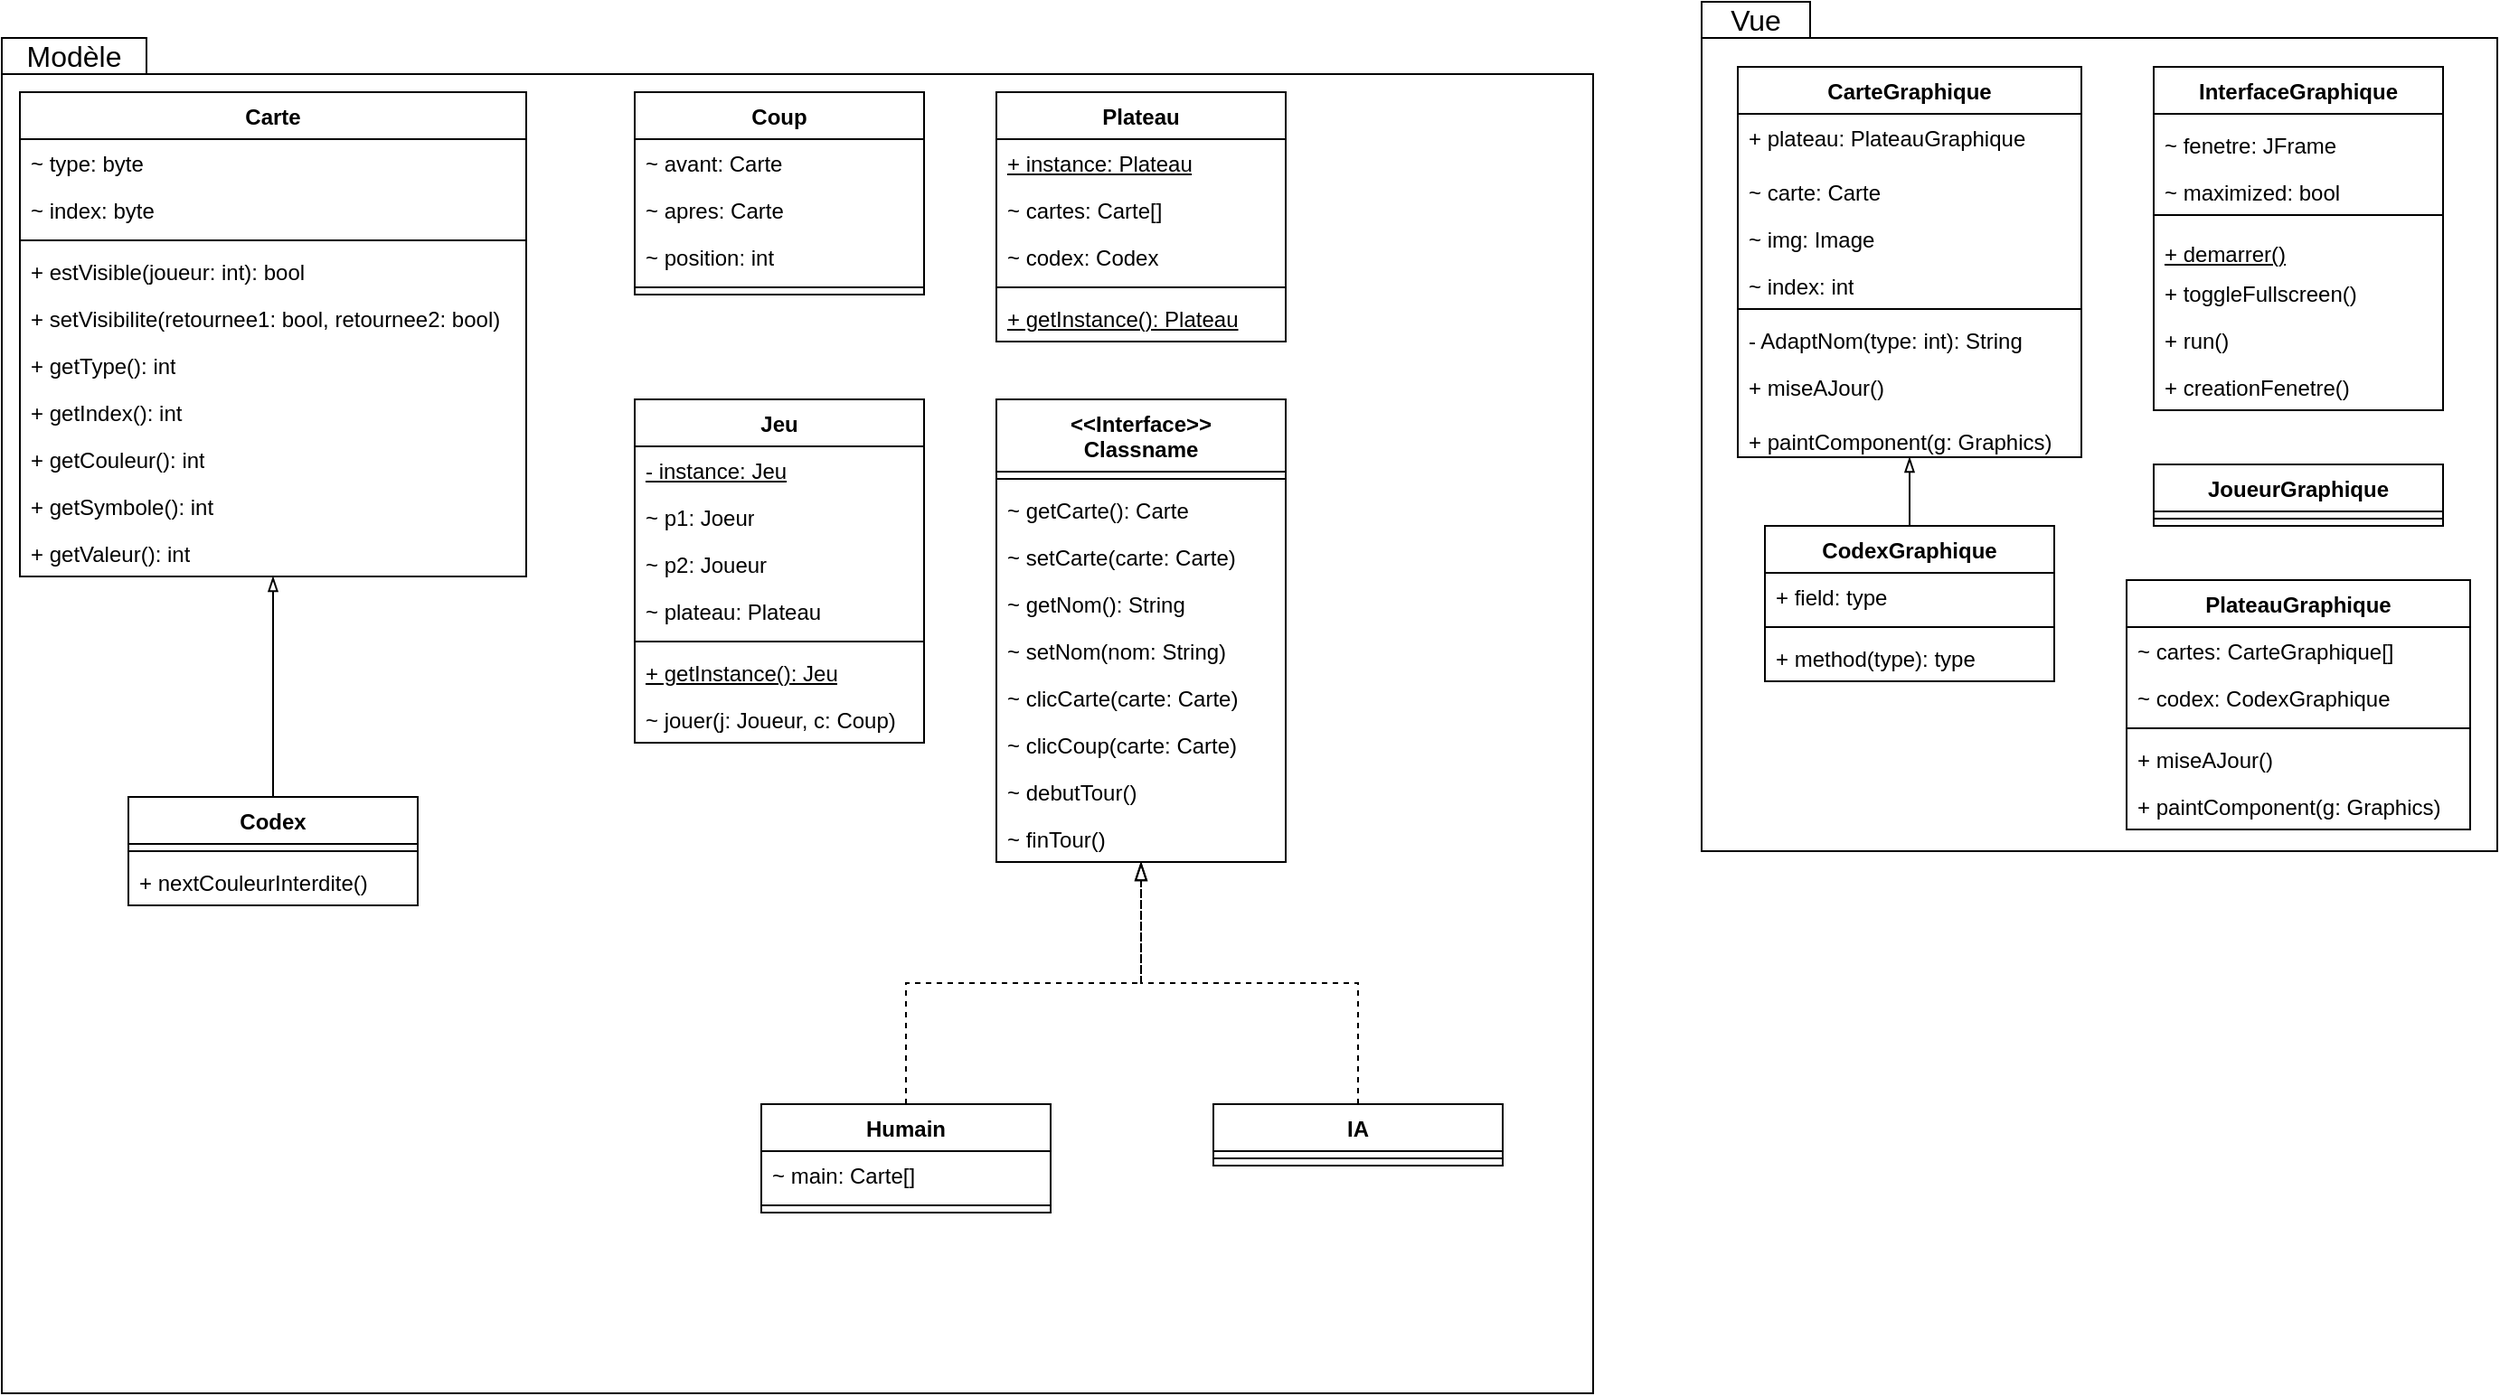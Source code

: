 <mxfile version="21.2.3" type="github">
  <diagram name="Page-1" id="1HbfWdMqZ3wzKddfxGka">
    <mxGraphModel dx="1980" dy="1840" grid="1" gridSize="10" guides="1" tooltips="1" connect="1" arrows="1" fold="1" page="1" pageScale="1" pageWidth="1654" pageHeight="1169" math="0" shadow="0">
      <root>
        <mxCell id="0" />
        <mxCell id="1" parent="0" />
        <mxCell id="q95tNT6rRVGAAozRAc9i-60" value="" style="shape=folder;fontStyle=1;spacingTop=10;tabWidth=80;tabHeight=20;tabPosition=left;html=1;whiteSpace=wrap;fontSize=16;" vertex="1" parent="1">
          <mxGeometry x="230" y="70" width="880" height="750" as="geometry" />
        </mxCell>
        <mxCell id="q95tNT6rRVGAAozRAc9i-31" value="" style="shape=folder;fontStyle=1;spacingTop=10;tabWidth=60;tabHeight=20;tabPosition=left;html=1;whiteSpace=wrap;align=center;container=0;movable=1;resizable=1;rotatable=1;deletable=1;editable=1;locked=0;connectable=1;" vertex="1" parent="1">
          <mxGeometry x="1170" y="50" width="440" height="470" as="geometry" />
        </mxCell>
        <mxCell id="q95tNT6rRVGAAozRAc9i-32" value="Vue" style="text;html=1;strokeColor=none;fillColor=none;align=center;verticalAlign=middle;whiteSpace=wrap;rounded=0;fontSize=16;movable=1;resizable=1;rotatable=1;deletable=1;editable=1;locked=0;connectable=1;" vertex="1" parent="1">
          <mxGeometry x="1170" y="50" width="60" height="20" as="geometry" />
        </mxCell>
        <mxCell id="q95tNT6rRVGAAozRAc9i-1" value="Carte" style="swimlane;fontStyle=1;align=center;verticalAlign=top;childLayout=stackLayout;horizontal=1;startSize=26;horizontalStack=0;resizeParent=1;resizeParentMax=0;resizeLast=0;collapsible=1;marginBottom=0;whiteSpace=wrap;html=1;" vertex="1" parent="1">
          <mxGeometry x="240" y="100" width="280" height="268" as="geometry" />
        </mxCell>
        <mxCell id="q95tNT6rRVGAAozRAc9i-2" value="~ type: byte" style="text;strokeColor=none;fillColor=none;align=left;verticalAlign=top;spacingLeft=4;spacingRight=4;overflow=hidden;rotatable=0;points=[[0,0.5],[1,0.5]];portConstraint=eastwest;whiteSpace=wrap;html=1;" vertex="1" parent="q95tNT6rRVGAAozRAc9i-1">
          <mxGeometry y="26" width="280" height="26" as="geometry" />
        </mxCell>
        <mxCell id="q95tNT6rRVGAAozRAc9i-74" value="~ index: byte" style="text;strokeColor=none;fillColor=none;align=left;verticalAlign=top;spacingLeft=4;spacingRight=4;overflow=hidden;rotatable=0;points=[[0,0.5],[1,0.5]];portConstraint=eastwest;whiteSpace=wrap;html=1;fontSize=12;" vertex="1" parent="q95tNT6rRVGAAozRAc9i-1">
          <mxGeometry y="52" width="280" height="26" as="geometry" />
        </mxCell>
        <mxCell id="q95tNT6rRVGAAozRAc9i-3" value="" style="line;strokeWidth=1;fillColor=none;align=left;verticalAlign=middle;spacingTop=-1;spacingLeft=3;spacingRight=3;rotatable=0;labelPosition=right;points=[];portConstraint=eastwest;strokeColor=inherit;" vertex="1" parent="q95tNT6rRVGAAozRAc9i-1">
          <mxGeometry y="78" width="280" height="8" as="geometry" />
        </mxCell>
        <mxCell id="q95tNT6rRVGAAozRAc9i-4" value="+ estVisible(joueur: int): bool" style="text;strokeColor=none;fillColor=none;align=left;verticalAlign=top;spacingLeft=4;spacingRight=4;overflow=hidden;rotatable=0;points=[[0,0.5],[1,0.5]];portConstraint=eastwest;whiteSpace=wrap;html=1;" vertex="1" parent="q95tNT6rRVGAAozRAc9i-1">
          <mxGeometry y="86" width="280" height="26" as="geometry" />
        </mxCell>
        <mxCell id="q95tNT6rRVGAAozRAc9i-75" value="+ setVisibilite(retournee1: bool, retournee2: bool)" style="text;strokeColor=none;fillColor=none;align=left;verticalAlign=top;spacingLeft=4;spacingRight=4;overflow=hidden;rotatable=0;points=[[0,0.5],[1,0.5]];portConstraint=eastwest;whiteSpace=wrap;html=1;fontSize=12;" vertex="1" parent="q95tNT6rRVGAAozRAc9i-1">
          <mxGeometry y="112" width="280" height="26" as="geometry" />
        </mxCell>
        <mxCell id="q95tNT6rRVGAAozRAc9i-76" value="+ getType(): int" style="text;strokeColor=none;fillColor=none;align=left;verticalAlign=top;spacingLeft=4;spacingRight=4;overflow=hidden;rotatable=0;points=[[0,0.5],[1,0.5]];portConstraint=eastwest;whiteSpace=wrap;html=1;fontSize=12;" vertex="1" parent="q95tNT6rRVGAAozRAc9i-1">
          <mxGeometry y="138" width="280" height="26" as="geometry" />
        </mxCell>
        <mxCell id="q95tNT6rRVGAAozRAc9i-77" value="+ getIndex(): int" style="text;strokeColor=none;fillColor=none;align=left;verticalAlign=top;spacingLeft=4;spacingRight=4;overflow=hidden;rotatable=0;points=[[0,0.5],[1,0.5]];portConstraint=eastwest;whiteSpace=wrap;html=1;fontSize=12;" vertex="1" parent="q95tNT6rRVGAAozRAc9i-1">
          <mxGeometry y="164" width="280" height="26" as="geometry" />
        </mxCell>
        <mxCell id="q95tNT6rRVGAAozRAc9i-78" value="+ getCouleur(): int" style="text;strokeColor=none;fillColor=none;align=left;verticalAlign=top;spacingLeft=4;spacingRight=4;overflow=hidden;rotatable=0;points=[[0,0.5],[1,0.5]];portConstraint=eastwest;whiteSpace=wrap;html=1;fontSize=12;" vertex="1" parent="q95tNT6rRVGAAozRAc9i-1">
          <mxGeometry y="190" width="280" height="26" as="geometry" />
        </mxCell>
        <mxCell id="q95tNT6rRVGAAozRAc9i-79" value="+ getSymbole(): int" style="text;strokeColor=none;fillColor=none;align=left;verticalAlign=top;spacingLeft=4;spacingRight=4;overflow=hidden;rotatable=0;points=[[0,0.5],[1,0.5]];portConstraint=eastwest;whiteSpace=wrap;html=1;fontSize=12;" vertex="1" parent="q95tNT6rRVGAAozRAc9i-1">
          <mxGeometry y="216" width="280" height="26" as="geometry" />
        </mxCell>
        <mxCell id="q95tNT6rRVGAAozRAc9i-80" value="+ getValeur(): int" style="text;strokeColor=none;fillColor=none;align=left;verticalAlign=top;spacingLeft=4;spacingRight=4;overflow=hidden;rotatable=0;points=[[0,0.5],[1,0.5]];portConstraint=eastwest;whiteSpace=wrap;html=1;fontSize=12;" vertex="1" parent="q95tNT6rRVGAAozRAc9i-1">
          <mxGeometry y="242" width="280" height="26" as="geometry" />
        </mxCell>
        <mxCell id="q95tNT6rRVGAAozRAc9i-9" style="edgeStyle=orthogonalEdgeStyle;rounded=0;orthogonalLoop=1;jettySize=auto;html=1;exitX=0.5;exitY=0;exitDx=0;exitDy=0;endArrow=blockThin;endFill=0;" edge="1" parent="1" source="q95tNT6rRVGAAozRAc9i-5" target="q95tNT6rRVGAAozRAc9i-1">
          <mxGeometry relative="1" as="geometry" />
        </mxCell>
        <mxCell id="q95tNT6rRVGAAozRAc9i-5" value="Codex" style="swimlane;fontStyle=1;align=center;verticalAlign=top;childLayout=stackLayout;horizontal=1;startSize=26;horizontalStack=0;resizeParent=1;resizeParentMax=0;resizeLast=0;collapsible=1;marginBottom=0;whiteSpace=wrap;html=1;" vertex="1" parent="1">
          <mxGeometry x="300" y="490" width="160" height="60" as="geometry" />
        </mxCell>
        <mxCell id="q95tNT6rRVGAAozRAc9i-7" value="" style="line;strokeWidth=1;fillColor=none;align=left;verticalAlign=middle;spacingTop=-1;spacingLeft=3;spacingRight=3;rotatable=0;labelPosition=right;points=[];portConstraint=eastwest;strokeColor=inherit;" vertex="1" parent="q95tNT6rRVGAAozRAc9i-5">
          <mxGeometry y="26" width="160" height="8" as="geometry" />
        </mxCell>
        <mxCell id="q95tNT6rRVGAAozRAc9i-8" value="+ nextCouleurInterdite()" style="text;strokeColor=none;fillColor=none;align=left;verticalAlign=top;spacingLeft=4;spacingRight=4;overflow=hidden;rotatable=0;points=[[0,0.5],[1,0.5]];portConstraint=eastwest;whiteSpace=wrap;html=1;" vertex="1" parent="q95tNT6rRVGAAozRAc9i-5">
          <mxGeometry y="34" width="160" height="26" as="geometry" />
        </mxCell>
        <mxCell id="q95tNT6rRVGAAozRAc9i-19" value="Coup" style="swimlane;fontStyle=1;align=center;verticalAlign=top;childLayout=stackLayout;horizontal=1;startSize=26;horizontalStack=0;resizeParent=1;resizeParentMax=0;resizeLast=0;collapsible=1;marginBottom=0;whiteSpace=wrap;html=1;" vertex="1" parent="1">
          <mxGeometry x="580" y="100" width="160" height="112" as="geometry" />
        </mxCell>
        <mxCell id="q95tNT6rRVGAAozRAc9i-20" value="~ avant: Carte" style="text;strokeColor=none;fillColor=none;align=left;verticalAlign=top;spacingLeft=4;spacingRight=4;overflow=hidden;rotatable=0;points=[[0,0.5],[1,0.5]];portConstraint=eastwest;whiteSpace=wrap;html=1;" vertex="1" parent="q95tNT6rRVGAAozRAc9i-19">
          <mxGeometry y="26" width="160" height="26" as="geometry" />
        </mxCell>
        <mxCell id="q95tNT6rRVGAAozRAc9i-81" value="~ apres: Carte" style="text;strokeColor=none;fillColor=none;align=left;verticalAlign=top;spacingLeft=4;spacingRight=4;overflow=hidden;rotatable=0;points=[[0,0.5],[1,0.5]];portConstraint=eastwest;whiteSpace=wrap;html=1;fontSize=12;" vertex="1" parent="q95tNT6rRVGAAozRAc9i-19">
          <mxGeometry y="52" width="160" height="26" as="geometry" />
        </mxCell>
        <mxCell id="q95tNT6rRVGAAozRAc9i-82" value="~ position: int" style="text;strokeColor=none;fillColor=none;align=left;verticalAlign=top;spacingLeft=4;spacingRight=4;overflow=hidden;rotatable=0;points=[[0,0.5],[1,0.5]];portConstraint=eastwest;whiteSpace=wrap;html=1;fontSize=12;" vertex="1" parent="q95tNT6rRVGAAozRAc9i-19">
          <mxGeometry y="78" width="160" height="26" as="geometry" />
        </mxCell>
        <mxCell id="q95tNT6rRVGAAozRAc9i-21" value="" style="line;strokeWidth=1;fillColor=none;align=left;verticalAlign=middle;spacingTop=-1;spacingLeft=3;spacingRight=3;rotatable=0;labelPosition=right;points=[];portConstraint=eastwest;strokeColor=inherit;" vertex="1" parent="q95tNT6rRVGAAozRAc9i-19">
          <mxGeometry y="104" width="160" height="8" as="geometry" />
        </mxCell>
        <mxCell id="q95tNT6rRVGAAozRAc9i-23" value="Plateau" style="swimlane;fontStyle=1;align=center;verticalAlign=top;childLayout=stackLayout;horizontal=1;startSize=26;horizontalStack=0;resizeParent=1;resizeParentMax=0;resizeLast=0;collapsible=1;marginBottom=0;whiteSpace=wrap;html=1;" vertex="1" parent="1">
          <mxGeometry x="780" y="100" width="160" height="138" as="geometry" />
        </mxCell>
        <mxCell id="q95tNT6rRVGAAozRAc9i-24" value="&lt;u&gt;+ instance: Plateau&lt;/u&gt;" style="text;strokeColor=none;fillColor=none;align=left;verticalAlign=top;spacingLeft=4;spacingRight=4;overflow=hidden;rotatable=0;points=[[0,0.5],[1,0.5]];portConstraint=eastwest;whiteSpace=wrap;html=1;" vertex="1" parent="q95tNT6rRVGAAozRAc9i-23">
          <mxGeometry y="26" width="160" height="26" as="geometry" />
        </mxCell>
        <mxCell id="q95tNT6rRVGAAozRAc9i-88" value="~ cartes: Carte[]" style="text;strokeColor=none;fillColor=none;align=left;verticalAlign=top;spacingLeft=4;spacingRight=4;overflow=hidden;rotatable=0;points=[[0,0.5],[1,0.5]];portConstraint=eastwest;whiteSpace=wrap;html=1;fontSize=12;" vertex="1" parent="q95tNT6rRVGAAozRAc9i-23">
          <mxGeometry y="52" width="160" height="26" as="geometry" />
        </mxCell>
        <mxCell id="q95tNT6rRVGAAozRAc9i-87" value="~ codex: Codex" style="text;strokeColor=none;fillColor=none;align=left;verticalAlign=top;spacingLeft=4;spacingRight=4;overflow=hidden;rotatable=0;points=[[0,0.5],[1,0.5]];portConstraint=eastwest;whiteSpace=wrap;html=1;fontSize=12;" vertex="1" parent="q95tNT6rRVGAAozRAc9i-23">
          <mxGeometry y="78" width="160" height="26" as="geometry" />
        </mxCell>
        <mxCell id="q95tNT6rRVGAAozRAc9i-25" value="" style="line;strokeWidth=1;fillColor=none;align=left;verticalAlign=middle;spacingTop=-1;spacingLeft=3;spacingRight=3;rotatable=0;labelPosition=right;points=[];portConstraint=eastwest;strokeColor=inherit;" vertex="1" parent="q95tNT6rRVGAAozRAc9i-23">
          <mxGeometry y="104" width="160" height="8" as="geometry" />
        </mxCell>
        <mxCell id="q95tNT6rRVGAAozRAc9i-26" value="&lt;u&gt;+ getInstance(): Plateau&lt;/u&gt;" style="text;strokeColor=none;fillColor=none;align=left;verticalAlign=top;spacingLeft=4;spacingRight=4;overflow=hidden;rotatable=0;points=[[0,0.5],[1,0.5]];portConstraint=eastwest;whiteSpace=wrap;html=1;" vertex="1" parent="q95tNT6rRVGAAozRAc9i-23">
          <mxGeometry y="112" width="160" height="26" as="geometry" />
        </mxCell>
        <mxCell id="q95tNT6rRVGAAozRAc9i-27" value="Jeu" style="swimlane;fontStyle=1;align=center;verticalAlign=top;childLayout=stackLayout;horizontal=1;startSize=26;horizontalStack=0;resizeParent=1;resizeParentMax=0;resizeLast=0;collapsible=1;marginBottom=0;whiteSpace=wrap;html=1;" vertex="1" parent="1">
          <mxGeometry x="580" y="270" width="160" height="190" as="geometry" />
        </mxCell>
        <mxCell id="q95tNT6rRVGAAozRAc9i-28" value="&lt;u&gt;- instance: Jeu&lt;/u&gt;" style="text;strokeColor=none;fillColor=none;align=left;verticalAlign=top;spacingLeft=4;spacingRight=4;overflow=hidden;rotatable=0;points=[[0,0.5],[1,0.5]];portConstraint=eastwest;whiteSpace=wrap;html=1;" vertex="1" parent="q95tNT6rRVGAAozRAc9i-27">
          <mxGeometry y="26" width="160" height="26" as="geometry" />
        </mxCell>
        <mxCell id="q95tNT6rRVGAAozRAc9i-83" value="~ p1: Joeur" style="text;strokeColor=none;fillColor=none;align=left;verticalAlign=top;spacingLeft=4;spacingRight=4;overflow=hidden;rotatable=0;points=[[0,0.5],[1,0.5]];portConstraint=eastwest;whiteSpace=wrap;html=1;fontSize=12;" vertex="1" parent="q95tNT6rRVGAAozRAc9i-27">
          <mxGeometry y="52" width="160" height="26" as="geometry" />
        </mxCell>
        <mxCell id="q95tNT6rRVGAAozRAc9i-86" value="~ p2: Joueur" style="text;strokeColor=none;fillColor=none;align=left;verticalAlign=top;spacingLeft=4;spacingRight=4;overflow=hidden;rotatable=0;points=[[0,0.5],[1,0.5]];portConstraint=eastwest;whiteSpace=wrap;html=1;fontSize=12;" vertex="1" parent="q95tNT6rRVGAAozRAc9i-27">
          <mxGeometry y="78" width="160" height="26" as="geometry" />
        </mxCell>
        <mxCell id="q95tNT6rRVGAAozRAc9i-84" value="~ plateau: Plateau" style="text;strokeColor=none;fillColor=none;align=left;verticalAlign=top;spacingLeft=4;spacingRight=4;overflow=hidden;rotatable=0;points=[[0,0.5],[1,0.5]];portConstraint=eastwest;whiteSpace=wrap;html=1;fontSize=12;" vertex="1" parent="q95tNT6rRVGAAozRAc9i-27">
          <mxGeometry y="104" width="160" height="26" as="geometry" />
        </mxCell>
        <mxCell id="q95tNT6rRVGAAozRAc9i-29" value="" style="line;strokeWidth=1;fillColor=none;align=left;verticalAlign=middle;spacingTop=-1;spacingLeft=3;spacingRight=3;rotatable=0;labelPosition=right;points=[];portConstraint=eastwest;strokeColor=inherit;" vertex="1" parent="q95tNT6rRVGAAozRAc9i-27">
          <mxGeometry y="130" width="160" height="8" as="geometry" />
        </mxCell>
        <mxCell id="q95tNT6rRVGAAozRAc9i-30" value="&lt;u&gt;+ getInstance(): Jeu&lt;/u&gt;" style="text;strokeColor=none;fillColor=none;align=left;verticalAlign=top;spacingLeft=4;spacingRight=4;overflow=hidden;rotatable=0;points=[[0,0.5],[1,0.5]];portConstraint=eastwest;whiteSpace=wrap;html=1;" vertex="1" parent="q95tNT6rRVGAAozRAc9i-27">
          <mxGeometry y="138" width="160" height="26" as="geometry" />
        </mxCell>
        <mxCell id="q95tNT6rRVGAAozRAc9i-85" value="~ jouer(j: Joueur, c: Coup)" style="text;strokeColor=none;fillColor=none;align=left;verticalAlign=top;spacingLeft=4;spacingRight=4;overflow=hidden;rotatable=0;points=[[0,0.5],[1,0.5]];portConstraint=eastwest;whiteSpace=wrap;html=1;fontSize=12;" vertex="1" parent="q95tNT6rRVGAAozRAc9i-27">
          <mxGeometry y="164" width="160" height="26" as="geometry" />
        </mxCell>
        <mxCell id="q95tNT6rRVGAAozRAc9i-10" value="CarteGraphique" style="swimlane;fontStyle=1;align=center;verticalAlign=top;childLayout=stackLayout;horizontal=1;startSize=26;horizontalStack=0;resizeParent=1;resizeParentMax=0;resizeLast=0;collapsible=1;marginBottom=0;whiteSpace=wrap;html=1;" vertex="1" parent="1">
          <mxGeometry x="1190" y="86" width="190" height="216" as="geometry">
            <mxRectangle x="760" y="406" width="130" height="30" as="alternateBounds" />
          </mxGeometry>
        </mxCell>
        <mxCell id="q95tNT6rRVGAAozRAc9i-11" value="+ plateau: PlateauGraphique" style="text;strokeColor=none;fillColor=none;align=left;verticalAlign=top;spacingLeft=4;spacingRight=4;overflow=hidden;rotatable=0;points=[[0,0.5],[1,0.5]];portConstraint=eastwest;whiteSpace=wrap;html=1;" vertex="1" parent="q95tNT6rRVGAAozRAc9i-10">
          <mxGeometry y="26" width="190" height="26" as="geometry" />
        </mxCell>
        <mxCell id="q95tNT6rRVGAAozRAc9i-37" value="&lt;font style=&quot;font-size: 12px;&quot;&gt;~ carte: Carte&lt;/font&gt;" style="text;strokeColor=none;fillColor=none;align=left;verticalAlign=top;spacingLeft=4;spacingRight=4;overflow=hidden;rotatable=0;points=[[0,0.5],[1,0.5]];portConstraint=eastwest;whiteSpace=wrap;html=1;fontSize=16;" vertex="1" parent="q95tNT6rRVGAAozRAc9i-10">
          <mxGeometry y="52" width="190" height="26" as="geometry" />
        </mxCell>
        <mxCell id="q95tNT6rRVGAAozRAc9i-38" value="&lt;font style=&quot;font-size: 12px;&quot;&gt;~ img: Image&lt;/font&gt;" style="text;strokeColor=none;fillColor=none;align=left;verticalAlign=top;spacingLeft=4;spacingRight=4;overflow=hidden;rotatable=0;points=[[0,0.5],[1,0.5]];portConstraint=eastwest;whiteSpace=wrap;html=1;fontSize=16;" vertex="1" parent="q95tNT6rRVGAAozRAc9i-10">
          <mxGeometry y="78" width="190" height="26" as="geometry" />
        </mxCell>
        <mxCell id="q95tNT6rRVGAAozRAc9i-39" value="&lt;font style=&quot;font-size: 12px;&quot;&gt;~ index: int&lt;/font&gt;" style="text;strokeColor=none;fillColor=none;align=left;verticalAlign=top;spacingLeft=4;spacingRight=4;overflow=hidden;rotatable=0;points=[[0,0.5],[1,0.5]];portConstraint=eastwest;whiteSpace=wrap;html=1;fontSize=16;" vertex="1" parent="q95tNT6rRVGAAozRAc9i-10">
          <mxGeometry y="104" width="190" height="26" as="geometry" />
        </mxCell>
        <mxCell id="q95tNT6rRVGAAozRAc9i-12" value="" style="line;strokeWidth=1;fillColor=none;align=left;verticalAlign=middle;spacingTop=-1;spacingLeft=3;spacingRight=3;rotatable=0;labelPosition=right;points=[];portConstraint=eastwest;strokeColor=inherit;" vertex="1" parent="q95tNT6rRVGAAozRAc9i-10">
          <mxGeometry y="130" width="190" height="8" as="geometry" />
        </mxCell>
        <mxCell id="q95tNT6rRVGAAozRAc9i-13" value="- AdaptNom(type: int): String" style="text;strokeColor=none;fillColor=none;align=left;verticalAlign=top;spacingLeft=4;spacingRight=4;overflow=hidden;rotatable=0;points=[[0,0.5],[1,0.5]];portConstraint=eastwest;whiteSpace=wrap;html=1;" vertex="1" parent="q95tNT6rRVGAAozRAc9i-10">
          <mxGeometry y="138" width="190" height="26" as="geometry" />
        </mxCell>
        <mxCell id="q95tNT6rRVGAAozRAc9i-40" value="+ miseAJour()" style="text;strokeColor=none;fillColor=none;align=left;verticalAlign=top;spacingLeft=4;spacingRight=4;overflow=hidden;rotatable=0;points=[[0,0.5],[1,0.5]];portConstraint=eastwest;whiteSpace=wrap;html=1;" vertex="1" parent="q95tNT6rRVGAAozRAc9i-10">
          <mxGeometry y="164" width="190" height="26" as="geometry" />
        </mxCell>
        <mxCell id="q95tNT6rRVGAAozRAc9i-41" value="&lt;font style=&quot;font-size: 12px;&quot;&gt;+ paintComponent(g: Graphics)&lt;/font&gt;" style="text;strokeColor=none;fillColor=none;align=left;verticalAlign=top;spacingLeft=4;spacingRight=4;overflow=hidden;rotatable=0;points=[[0,0.5],[1,0.5]];portConstraint=eastwest;whiteSpace=wrap;html=1;fontSize=16;" vertex="1" parent="q95tNT6rRVGAAozRAc9i-10">
          <mxGeometry y="190" width="190" height="26" as="geometry" />
        </mxCell>
        <mxCell id="q95tNT6rRVGAAozRAc9i-18" style="edgeStyle=orthogonalEdgeStyle;rounded=0;orthogonalLoop=1;jettySize=auto;html=1;exitX=0.5;exitY=0;exitDx=0;exitDy=0;endArrow=blockThin;endFill=0;" edge="1" parent="1" source="q95tNT6rRVGAAozRAc9i-14" target="q95tNT6rRVGAAozRAc9i-10">
          <mxGeometry relative="1" as="geometry" />
        </mxCell>
        <mxCell id="q95tNT6rRVGAAozRAc9i-14" value="CodexGraphique" style="swimlane;fontStyle=1;align=center;verticalAlign=top;childLayout=stackLayout;horizontal=1;startSize=26;horizontalStack=0;resizeParent=1;resizeParentMax=0;resizeLast=0;collapsible=1;marginBottom=0;whiteSpace=wrap;html=1;" vertex="1" parent="1">
          <mxGeometry x="1205" y="340" width="160" height="86" as="geometry" />
        </mxCell>
        <mxCell id="q95tNT6rRVGAAozRAc9i-15" value="+ field: type" style="text;strokeColor=none;fillColor=none;align=left;verticalAlign=top;spacingLeft=4;spacingRight=4;overflow=hidden;rotatable=0;points=[[0,0.5],[1,0.5]];portConstraint=eastwest;whiteSpace=wrap;html=1;" vertex="1" parent="q95tNT6rRVGAAozRAc9i-14">
          <mxGeometry y="26" width="160" height="26" as="geometry" />
        </mxCell>
        <mxCell id="q95tNT6rRVGAAozRAc9i-16" value="" style="line;strokeWidth=1;fillColor=none;align=left;verticalAlign=middle;spacingTop=-1;spacingLeft=3;spacingRight=3;rotatable=0;labelPosition=right;points=[];portConstraint=eastwest;strokeColor=inherit;" vertex="1" parent="q95tNT6rRVGAAozRAc9i-14">
          <mxGeometry y="52" width="160" height="8" as="geometry" />
        </mxCell>
        <mxCell id="q95tNT6rRVGAAozRAc9i-17" value="+ method(type): type" style="text;strokeColor=none;fillColor=none;align=left;verticalAlign=top;spacingLeft=4;spacingRight=4;overflow=hidden;rotatable=0;points=[[0,0.5],[1,0.5]];portConstraint=eastwest;whiteSpace=wrap;html=1;" vertex="1" parent="q95tNT6rRVGAAozRAc9i-14">
          <mxGeometry y="60" width="160" height="26" as="geometry" />
        </mxCell>
        <mxCell id="q95tNT6rRVGAAozRAc9i-42" value="&lt;font style=&quot;font-size: 12px;&quot;&gt;InterfaceGraphique&lt;/font&gt;" style="swimlane;fontStyle=1;align=center;verticalAlign=top;childLayout=stackLayout;horizontal=1;startSize=26;horizontalStack=0;resizeParent=1;resizeParentMax=0;resizeLast=0;collapsible=1;marginBottom=0;whiteSpace=wrap;html=1;fontSize=12;" vertex="1" parent="1">
          <mxGeometry x="1420" y="86" width="160" height="190" as="geometry" />
        </mxCell>
        <mxCell id="q95tNT6rRVGAAozRAc9i-46" value="&lt;font style=&quot;font-size: 12px;&quot;&gt;~ fenetre: JFrame&lt;/font&gt;" style="text;strokeColor=none;fillColor=none;align=left;verticalAlign=top;spacingLeft=4;spacingRight=4;overflow=hidden;rotatable=0;points=[[0,0.5],[1,0.5]];portConstraint=eastwest;whiteSpace=wrap;html=1;fontSize=16;" vertex="1" parent="q95tNT6rRVGAAozRAc9i-42">
          <mxGeometry y="26" width="160" height="26" as="geometry" />
        </mxCell>
        <mxCell id="q95tNT6rRVGAAozRAc9i-43" value="&lt;font style=&quot;font-size: 12px;&quot;&gt;~ maximized: bool&lt;/font&gt;" style="text;strokeColor=none;fillColor=none;align=left;verticalAlign=top;spacingLeft=4;spacingRight=4;overflow=hidden;rotatable=0;points=[[0,0.5],[1,0.5]];portConstraint=eastwest;whiteSpace=wrap;html=1;fontSize=16;" vertex="1" parent="q95tNT6rRVGAAozRAc9i-42">
          <mxGeometry y="52" width="160" height="26" as="geometry" />
        </mxCell>
        <mxCell id="q95tNT6rRVGAAozRAc9i-44" value="" style="line;strokeWidth=1;fillColor=none;align=left;verticalAlign=middle;spacingTop=-1;spacingLeft=3;spacingRight=3;rotatable=0;labelPosition=right;points=[];portConstraint=eastwest;strokeColor=inherit;fontSize=16;" vertex="1" parent="q95tNT6rRVGAAozRAc9i-42">
          <mxGeometry y="78" width="160" height="8" as="geometry" />
        </mxCell>
        <mxCell id="q95tNT6rRVGAAozRAc9i-45" value="&lt;font style=&quot;font-size: 12px;&quot;&gt;&lt;u&gt;+ demarrer()&lt;/u&gt;&lt;/font&gt;" style="text;strokeColor=none;fillColor=none;align=left;verticalAlign=top;spacingLeft=4;spacingRight=4;overflow=hidden;rotatable=0;points=[[0,0.5],[1,0.5]];portConstraint=eastwest;whiteSpace=wrap;html=1;fontSize=16;" vertex="1" parent="q95tNT6rRVGAAozRAc9i-42">
          <mxGeometry y="86" width="160" height="26" as="geometry" />
        </mxCell>
        <mxCell id="q95tNT6rRVGAAozRAc9i-48" value="+ toggleFullscreen()" style="text;strokeColor=none;fillColor=none;align=left;verticalAlign=top;spacingLeft=4;spacingRight=4;overflow=hidden;rotatable=0;points=[[0,0.5],[1,0.5]];portConstraint=eastwest;whiteSpace=wrap;html=1;fontSize=12;" vertex="1" parent="q95tNT6rRVGAAozRAc9i-42">
          <mxGeometry y="112" width="160" height="26" as="geometry" />
        </mxCell>
        <mxCell id="q95tNT6rRVGAAozRAc9i-47" value="+ run()" style="text;strokeColor=none;fillColor=none;align=left;verticalAlign=top;spacingLeft=4;spacingRight=4;overflow=hidden;rotatable=0;points=[[0,0.5],[1,0.5]];portConstraint=eastwest;whiteSpace=wrap;html=1;fontSize=12;" vertex="1" parent="q95tNT6rRVGAAozRAc9i-42">
          <mxGeometry y="138" width="160" height="26" as="geometry" />
        </mxCell>
        <mxCell id="q95tNT6rRVGAAozRAc9i-49" value="+ creationFenetre()" style="text;strokeColor=none;fillColor=none;align=left;verticalAlign=top;spacingLeft=4;spacingRight=4;overflow=hidden;rotatable=0;points=[[0,0.5],[1,0.5]];portConstraint=eastwest;whiteSpace=wrap;html=1;fontSize=12;" vertex="1" parent="q95tNT6rRVGAAozRAc9i-42">
          <mxGeometry y="164" width="160" height="26" as="geometry" />
        </mxCell>
        <mxCell id="q95tNT6rRVGAAozRAc9i-50" value="JoueurGraphique" style="swimlane;fontStyle=1;align=center;verticalAlign=top;childLayout=stackLayout;horizontal=1;startSize=26;horizontalStack=0;resizeParent=1;resizeParentMax=0;resizeLast=0;collapsible=1;marginBottom=0;whiteSpace=wrap;html=1;fontSize=12;" vertex="1" parent="1">
          <mxGeometry x="1420" y="306" width="160" height="34" as="geometry" />
        </mxCell>
        <mxCell id="q95tNT6rRVGAAozRAc9i-52" value="" style="line;strokeWidth=1;fillColor=none;align=left;verticalAlign=middle;spacingTop=-1;spacingLeft=3;spacingRight=3;rotatable=0;labelPosition=right;points=[];portConstraint=eastwest;strokeColor=inherit;fontSize=16;" vertex="1" parent="q95tNT6rRVGAAozRAc9i-50">
          <mxGeometry y="26" width="160" height="8" as="geometry" />
        </mxCell>
        <mxCell id="q95tNT6rRVGAAozRAc9i-54" value="PlateauGraphique" style="swimlane;fontStyle=1;align=center;verticalAlign=top;childLayout=stackLayout;horizontal=1;startSize=26;horizontalStack=0;resizeParent=1;resizeParentMax=0;resizeLast=0;collapsible=1;marginBottom=0;whiteSpace=wrap;html=1;fontSize=12;" vertex="1" parent="1">
          <mxGeometry x="1405" y="370" width="190" height="138" as="geometry" />
        </mxCell>
        <mxCell id="q95tNT6rRVGAAozRAc9i-58" value="~ cartes: CarteGraphique[]" style="text;strokeColor=none;fillColor=none;align=left;verticalAlign=top;spacingLeft=4;spacingRight=4;overflow=hidden;rotatable=0;points=[[0,0.5],[1,0.5]];portConstraint=eastwest;whiteSpace=wrap;html=1;fontSize=12;" vertex="1" parent="q95tNT6rRVGAAozRAc9i-54">
          <mxGeometry y="26" width="190" height="26" as="geometry" />
        </mxCell>
        <mxCell id="q95tNT6rRVGAAozRAc9i-55" value="~ codex: CodexGraphique" style="text;strokeColor=none;fillColor=none;align=left;verticalAlign=top;spacingLeft=4;spacingRight=4;overflow=hidden;rotatable=0;points=[[0,0.5],[1,0.5]];portConstraint=eastwest;whiteSpace=wrap;html=1;fontSize=12;" vertex="1" parent="q95tNT6rRVGAAozRAc9i-54">
          <mxGeometry y="52" width="190" height="26" as="geometry" />
        </mxCell>
        <mxCell id="q95tNT6rRVGAAozRAc9i-56" value="" style="line;strokeWidth=1;fillColor=none;align=left;verticalAlign=middle;spacingTop=-1;spacingLeft=3;spacingRight=3;rotatable=0;labelPosition=right;points=[];portConstraint=eastwest;strokeColor=inherit;fontSize=16;" vertex="1" parent="q95tNT6rRVGAAozRAc9i-54">
          <mxGeometry y="78" width="190" height="8" as="geometry" />
        </mxCell>
        <mxCell id="q95tNT6rRVGAAozRAc9i-57" value="+ miseAJour()" style="text;strokeColor=none;fillColor=none;align=left;verticalAlign=top;spacingLeft=4;spacingRight=4;overflow=hidden;rotatable=0;points=[[0,0.5],[1,0.5]];portConstraint=eastwest;whiteSpace=wrap;html=1;fontSize=12;" vertex="1" parent="q95tNT6rRVGAAozRAc9i-54">
          <mxGeometry y="86" width="190" height="26" as="geometry" />
        </mxCell>
        <mxCell id="q95tNT6rRVGAAozRAc9i-59" value="+ paintComponent(g: Graphics)" style="text;strokeColor=none;fillColor=none;align=left;verticalAlign=top;spacingLeft=4;spacingRight=4;overflow=hidden;rotatable=0;points=[[0,0.5],[1,0.5]];portConstraint=eastwest;whiteSpace=wrap;html=1;fontSize=12;" vertex="1" parent="q95tNT6rRVGAAozRAc9i-54">
          <mxGeometry y="112" width="190" height="26" as="geometry" />
        </mxCell>
        <mxCell id="q95tNT6rRVGAAozRAc9i-61" value="Modèle" style="text;html=1;strokeColor=none;fillColor=none;align=center;verticalAlign=middle;whiteSpace=wrap;rounded=0;fontSize=16;" vertex="1" parent="1">
          <mxGeometry x="230" y="70" width="80" height="20" as="geometry" />
        </mxCell>
        <mxCell id="q95tNT6rRVGAAozRAc9i-101" style="edgeStyle=orthogonalEdgeStyle;orthogonalLoop=1;jettySize=auto;html=1;exitX=0.5;exitY=0;exitDx=0;exitDy=0;fontSize=12;startSize=8;endSize=8;endArrow=blockThin;endFill=0;dashed=1;rounded=0;" edge="1" parent="1" source="q95tNT6rRVGAAozRAc9i-66" target="q95tNT6rRVGAAozRAc9i-90">
          <mxGeometry relative="1" as="geometry" />
        </mxCell>
        <mxCell id="q95tNT6rRVGAAozRAc9i-66" value="Humain" style="swimlane;fontStyle=1;align=center;verticalAlign=top;childLayout=stackLayout;horizontal=1;startSize=26;horizontalStack=0;resizeParent=1;resizeParentMax=0;resizeLast=0;collapsible=1;marginBottom=0;whiteSpace=wrap;html=1;fontSize=12;" vertex="1" parent="1">
          <mxGeometry x="650" y="660" width="160" height="60" as="geometry" />
        </mxCell>
        <mxCell id="q95tNT6rRVGAAozRAc9i-67" value="~ main: Carte[]" style="text;strokeColor=none;fillColor=none;align=left;verticalAlign=top;spacingLeft=4;spacingRight=4;overflow=hidden;rotatable=0;points=[[0,0.5],[1,0.5]];portConstraint=eastwest;whiteSpace=wrap;html=1;fontSize=12;" vertex="1" parent="q95tNT6rRVGAAozRAc9i-66">
          <mxGeometry y="26" width="160" height="26" as="geometry" />
        </mxCell>
        <mxCell id="q95tNT6rRVGAAozRAc9i-68" value="" style="line;strokeWidth=1;fillColor=none;align=left;verticalAlign=middle;spacingTop=-1;spacingLeft=3;spacingRight=3;rotatable=0;labelPosition=right;points=[];portConstraint=eastwest;strokeColor=inherit;fontSize=16;" vertex="1" parent="q95tNT6rRVGAAozRAc9i-66">
          <mxGeometry y="52" width="160" height="8" as="geometry" />
        </mxCell>
        <mxCell id="q95tNT6rRVGAAozRAc9i-102" style="edgeStyle=orthogonalEdgeStyle;rounded=0;orthogonalLoop=1;jettySize=auto;html=1;exitX=0.5;exitY=0;exitDx=0;exitDy=0;fontSize=12;startSize=8;endSize=8;dashed=1;endArrow=blockThin;endFill=0;" edge="1" parent="1" source="q95tNT6rRVGAAozRAc9i-70" target="q95tNT6rRVGAAozRAc9i-90">
          <mxGeometry relative="1" as="geometry" />
        </mxCell>
        <mxCell id="q95tNT6rRVGAAozRAc9i-70" value="IA" style="swimlane;fontStyle=1;align=center;verticalAlign=top;childLayout=stackLayout;horizontal=1;startSize=26;horizontalStack=0;resizeParent=1;resizeParentMax=0;resizeLast=0;collapsible=1;marginBottom=0;whiteSpace=wrap;html=1;fontSize=12;" vertex="1" parent="1">
          <mxGeometry x="900" y="660" width="160" height="34" as="geometry" />
        </mxCell>
        <mxCell id="q95tNT6rRVGAAozRAc9i-72" value="" style="line;strokeWidth=1;fillColor=none;align=left;verticalAlign=middle;spacingTop=-1;spacingLeft=3;spacingRight=3;rotatable=0;labelPosition=right;points=[];portConstraint=eastwest;strokeColor=inherit;fontSize=16;" vertex="1" parent="q95tNT6rRVGAAozRAc9i-70">
          <mxGeometry y="26" width="160" height="8" as="geometry" />
        </mxCell>
        <mxCell id="q95tNT6rRVGAAozRAc9i-90" value="&amp;lt;&amp;lt;Interface&amp;gt;&amp;gt;&lt;br style=&quot;font-size: 12px;&quot;&gt;Classname" style="swimlane;fontStyle=1;align=center;verticalAlign=top;childLayout=stackLayout;horizontal=1;startSize=40;horizontalStack=0;resizeParent=1;resizeParentMax=0;resizeLast=0;collapsible=1;marginBottom=0;whiteSpace=wrap;html=1;fontSize=12;" vertex="1" parent="1">
          <mxGeometry x="780" y="270" width="160" height="256" as="geometry" />
        </mxCell>
        <mxCell id="q95tNT6rRVGAAozRAc9i-92" value="" style="line;strokeWidth=1;fillColor=none;align=left;verticalAlign=middle;spacingTop=-1;spacingLeft=3;spacingRight=3;rotatable=0;labelPosition=right;points=[];portConstraint=eastwest;strokeColor=inherit;fontSize=16;" vertex="1" parent="q95tNT6rRVGAAozRAc9i-90">
          <mxGeometry y="40" width="160" height="8" as="geometry" />
        </mxCell>
        <mxCell id="q95tNT6rRVGAAozRAc9i-93" value="~ getCarte(): Carte" style="text;strokeColor=none;fillColor=none;align=left;verticalAlign=top;spacingLeft=4;spacingRight=4;overflow=hidden;rotatable=0;points=[[0,0.5],[1,0.5]];portConstraint=eastwest;whiteSpace=wrap;html=1;fontSize=12;" vertex="1" parent="q95tNT6rRVGAAozRAc9i-90">
          <mxGeometry y="48" width="160" height="26" as="geometry" />
        </mxCell>
        <mxCell id="q95tNT6rRVGAAozRAc9i-94" value="~ setCarte(carte: Carte)" style="text;strokeColor=none;fillColor=none;align=left;verticalAlign=top;spacingLeft=4;spacingRight=4;overflow=hidden;rotatable=0;points=[[0,0.5],[1,0.5]];portConstraint=eastwest;whiteSpace=wrap;html=1;fontSize=12;" vertex="1" parent="q95tNT6rRVGAAozRAc9i-90">
          <mxGeometry y="74" width="160" height="26" as="geometry" />
        </mxCell>
        <mxCell id="q95tNT6rRVGAAozRAc9i-99" value="~ getNom(): String" style="text;strokeColor=none;fillColor=none;align=left;verticalAlign=top;spacingLeft=4;spacingRight=4;overflow=hidden;rotatable=0;points=[[0,0.5],[1,0.5]];portConstraint=eastwest;whiteSpace=wrap;html=1;fontSize=12;" vertex="1" parent="q95tNT6rRVGAAozRAc9i-90">
          <mxGeometry y="100" width="160" height="26" as="geometry" />
        </mxCell>
        <mxCell id="q95tNT6rRVGAAozRAc9i-100" value="~ setNom(nom: String)" style="text;strokeColor=none;fillColor=none;align=left;verticalAlign=top;spacingLeft=4;spacingRight=4;overflow=hidden;rotatable=0;points=[[0,0.5],[1,0.5]];portConstraint=eastwest;whiteSpace=wrap;html=1;fontSize=12;" vertex="1" parent="q95tNT6rRVGAAozRAc9i-90">
          <mxGeometry y="126" width="160" height="26" as="geometry" />
        </mxCell>
        <mxCell id="q95tNT6rRVGAAozRAc9i-98" value="~ clicCarte(carte: Carte)" style="text;strokeColor=none;fillColor=none;align=left;verticalAlign=top;spacingLeft=4;spacingRight=4;overflow=hidden;rotatable=0;points=[[0,0.5],[1,0.5]];portConstraint=eastwest;whiteSpace=wrap;html=1;fontSize=12;" vertex="1" parent="q95tNT6rRVGAAozRAc9i-90">
          <mxGeometry y="152" width="160" height="26" as="geometry" />
        </mxCell>
        <mxCell id="q95tNT6rRVGAAozRAc9i-97" value="~ clicCoup(carte: Carte)" style="text;strokeColor=none;fillColor=none;align=left;verticalAlign=top;spacingLeft=4;spacingRight=4;overflow=hidden;rotatable=0;points=[[0,0.5],[1,0.5]];portConstraint=eastwest;whiteSpace=wrap;html=1;fontSize=12;" vertex="1" parent="q95tNT6rRVGAAozRAc9i-90">
          <mxGeometry y="178" width="160" height="26" as="geometry" />
        </mxCell>
        <mxCell id="q95tNT6rRVGAAozRAc9i-96" value="~ debutTour()" style="text;strokeColor=none;fillColor=none;align=left;verticalAlign=top;spacingLeft=4;spacingRight=4;overflow=hidden;rotatable=0;points=[[0,0.5],[1,0.5]];portConstraint=eastwest;whiteSpace=wrap;html=1;fontSize=12;" vertex="1" parent="q95tNT6rRVGAAozRAc9i-90">
          <mxGeometry y="204" width="160" height="26" as="geometry" />
        </mxCell>
        <mxCell id="q95tNT6rRVGAAozRAc9i-95" value="~ finTour()" style="text;strokeColor=none;fillColor=none;align=left;verticalAlign=top;spacingLeft=4;spacingRight=4;overflow=hidden;rotatable=0;points=[[0,0.5],[1,0.5]];portConstraint=eastwest;whiteSpace=wrap;html=1;fontSize=12;" vertex="1" parent="q95tNT6rRVGAAozRAc9i-90">
          <mxGeometry y="230" width="160" height="26" as="geometry" />
        </mxCell>
      </root>
    </mxGraphModel>
  </diagram>
</mxfile>
